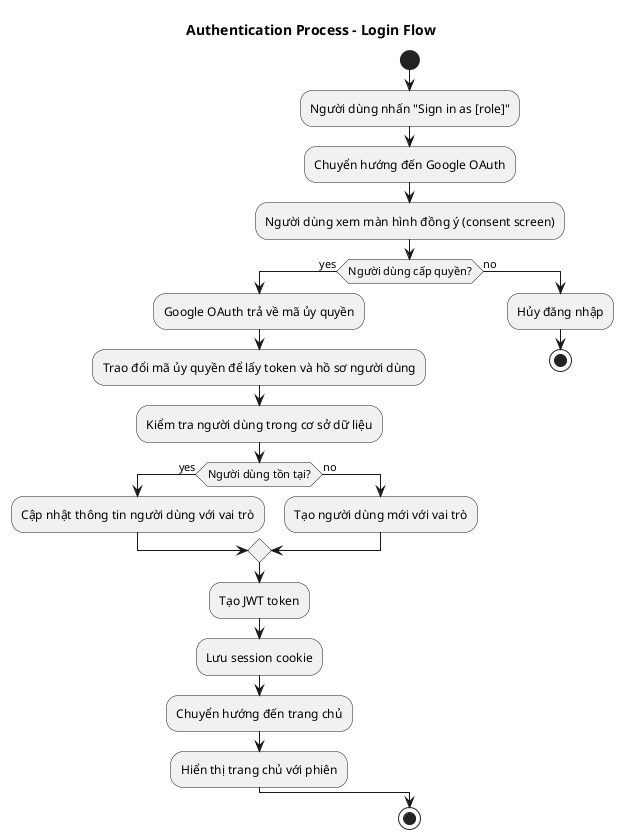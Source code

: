 @startuml
title Authentication Process - Login Flow

start
:Người dùng nhấn "Sign in as [role]";
:Chuyển hướng đến Google OAuth;
:Người dùng xem màn hình đồng ý (consent screen);
if (Người dùng cấp quyền?) then (yes)
    :Google OAuth trả về mã ủy quyền;
    :Trao đổi mã ủy quyền để lấy token và hồ sơ người dùng;
    :Kiểm tra người dùng trong cơ sở dữ liệu;
    if (Người dùng tồn tại?) then (yes)
        :Cập nhật thông tin người dùng với vai trò;
    else (no)
        :Tạo người dùng mới với vai trò;
    endif
    :Tạo JWT token;
    :Lưu session cookie;
    :Chuyển hướng đến trang chủ;
    :Hiển thị trang chủ với phiên;
else (no)
    :Hủy đăng nhập;
    stop
endif
stop

@enduml